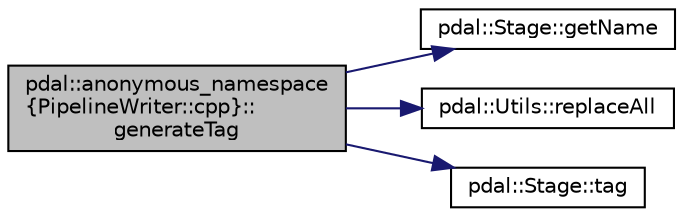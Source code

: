 digraph "pdal::anonymous_namespace{PipelineWriter::cpp}::generateTag"
{
  edge [fontname="Helvetica",fontsize="10",labelfontname="Helvetica",labelfontsize="10"];
  node [fontname="Helvetica",fontsize="10",shape=record];
  rankdir="LR";
  Node1 [label="pdal::anonymous_namespace\l\{PipelineWriter::cpp\}::\lgenerateTag",height=0.2,width=0.4,color="black", fillcolor="grey75", style="filled", fontcolor="black"];
  Node1 -> Node2 [color="midnightblue",fontsize="10",style="solid",fontname="Helvetica"];
  Node2 [label="pdal::Stage::getName",height=0.2,width=0.4,color="black", fillcolor="white", style="filled",URL="$classpdal_1_1Stage.html#a6c81d6fbbac17ebe4cd63806916cc750"];
  Node1 -> Node3 [color="midnightblue",fontsize="10",style="solid",fontname="Helvetica"];
  Node3 [label="pdal::Utils::replaceAll",height=0.2,width=0.4,color="black", fillcolor="white", style="filled",URL="$namespacepdal_1_1Utils.html#aee933a3f2afb351283582a3a50319fca"];
  Node1 -> Node4 [color="midnightblue",fontsize="10",style="solid",fontname="Helvetica"];
  Node4 [label="pdal::Stage::tag",height=0.2,width=0.4,color="black", fillcolor="white", style="filled",URL="$classpdal_1_1Stage.html#a613c8e943622340c46806e8a6feefc13"];
}
